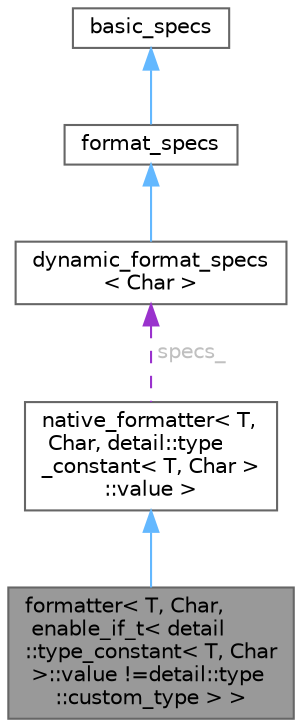digraph "formatter&lt; T, Char, enable_if_t&lt; detail::type_constant&lt; T, Char &gt;::value !=detail::type::custom_type &gt; &gt;"
{
 // LATEX_PDF_SIZE
  bgcolor="transparent";
  edge [fontname=Helvetica,fontsize=10,labelfontname=Helvetica,labelfontsize=10];
  node [fontname=Helvetica,fontsize=10,shape=box,height=0.2,width=0.4];
  Node1 [id="Node000001",label="formatter\< T, Char,\l enable_if_t\< detail\l::type_constant\< T, Char\l \>::value !=detail::type\l::custom_type \> \>",height=0.2,width=0.4,color="gray40", fillcolor="grey60", style="filled", fontcolor="black",tooltip=" "];
  Node2 -> Node1 [id="edge1_Node000001_Node000002",dir="back",color="steelblue1",style="solid",tooltip=" "];
  Node2 [id="Node000002",label="native_formatter\< T,\l Char, detail::type\l_constant\< T, Char \>\l::value \>",height=0.2,width=0.4,color="gray40", fillcolor="white", style="filled",URL="$structdetail_1_1native__formatter.html",tooltip=" "];
  Node3 -> Node2 [id="edge2_Node000002_Node000003",dir="back",color="darkorchid3",style="dashed",tooltip=" ",label=" specs_",fontcolor="grey" ];
  Node3 [id="Node000003",label="dynamic_format_specs\l\< Char \>",height=0.2,width=0.4,color="gray40", fillcolor="white", style="filled",URL="$structdetail_1_1dynamic__format__specs.html",tooltip=" "];
  Node4 -> Node3 [id="edge3_Node000003_Node000004",dir="back",color="steelblue1",style="solid",tooltip=" "];
  Node4 [id="Node000004",label="format_specs",height=0.2,width=0.4,color="gray40", fillcolor="white", style="filled",URL="$structformat__specs.html",tooltip=" "];
  Node5 -> Node4 [id="edge4_Node000004_Node000005",dir="back",color="steelblue1",style="solid",tooltip=" "];
  Node5 [id="Node000005",label="basic_specs",height=0.2,width=0.4,color="gray40", fillcolor="white", style="filled",URL="$classbasic__specs.html",tooltip=" "];
}
